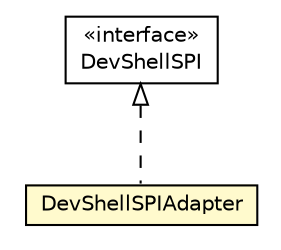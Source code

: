 #!/usr/local/bin/dot
#
# Class diagram 
# Generated by UMLGraph version R5_6-24-gf6e263 (http://www.umlgraph.org/)
#

digraph G {
	edge [fontname="Helvetica",fontsize=10,labelfontname="Helvetica",labelfontsize=10];
	node [fontname="Helvetica",fontsize=10,shape=plaintext];
	nodesep=0.25;
	ranksep=0.5;
	// io.werval.spi.dev.DevShellSPI
	c14968 [label=<<table title="io.werval.spi.dev.DevShellSPI" border="0" cellborder="1" cellspacing="0" cellpadding="2" port="p" href="./DevShellSPI.html">
		<tr><td><table border="0" cellspacing="0" cellpadding="1">
<tr><td align="center" balign="center"> &#171;interface&#187; </td></tr>
<tr><td align="center" balign="center"> DevShellSPI </td></tr>
		</table></td></tr>
		</table>>, URL="./DevShellSPI.html", fontname="Helvetica", fontcolor="black", fontsize=10.0];
	// io.werval.spi.dev.DevShellSPIAdapter
	c14972 [label=<<table title="io.werval.spi.dev.DevShellSPIAdapter" border="0" cellborder="1" cellspacing="0" cellpadding="2" port="p" bgcolor="lemonChiffon" href="./DevShellSPIAdapter.html">
		<tr><td><table border="0" cellspacing="0" cellpadding="1">
<tr><td align="center" balign="center"> DevShellSPIAdapter </td></tr>
		</table></td></tr>
		</table>>, URL="./DevShellSPIAdapter.html", fontname="Helvetica", fontcolor="black", fontsize=10.0];
	//io.werval.spi.dev.DevShellSPIAdapter implements io.werval.spi.dev.DevShellSPI
	c14968:p -> c14972:p [dir=back,arrowtail=empty,style=dashed];
}

